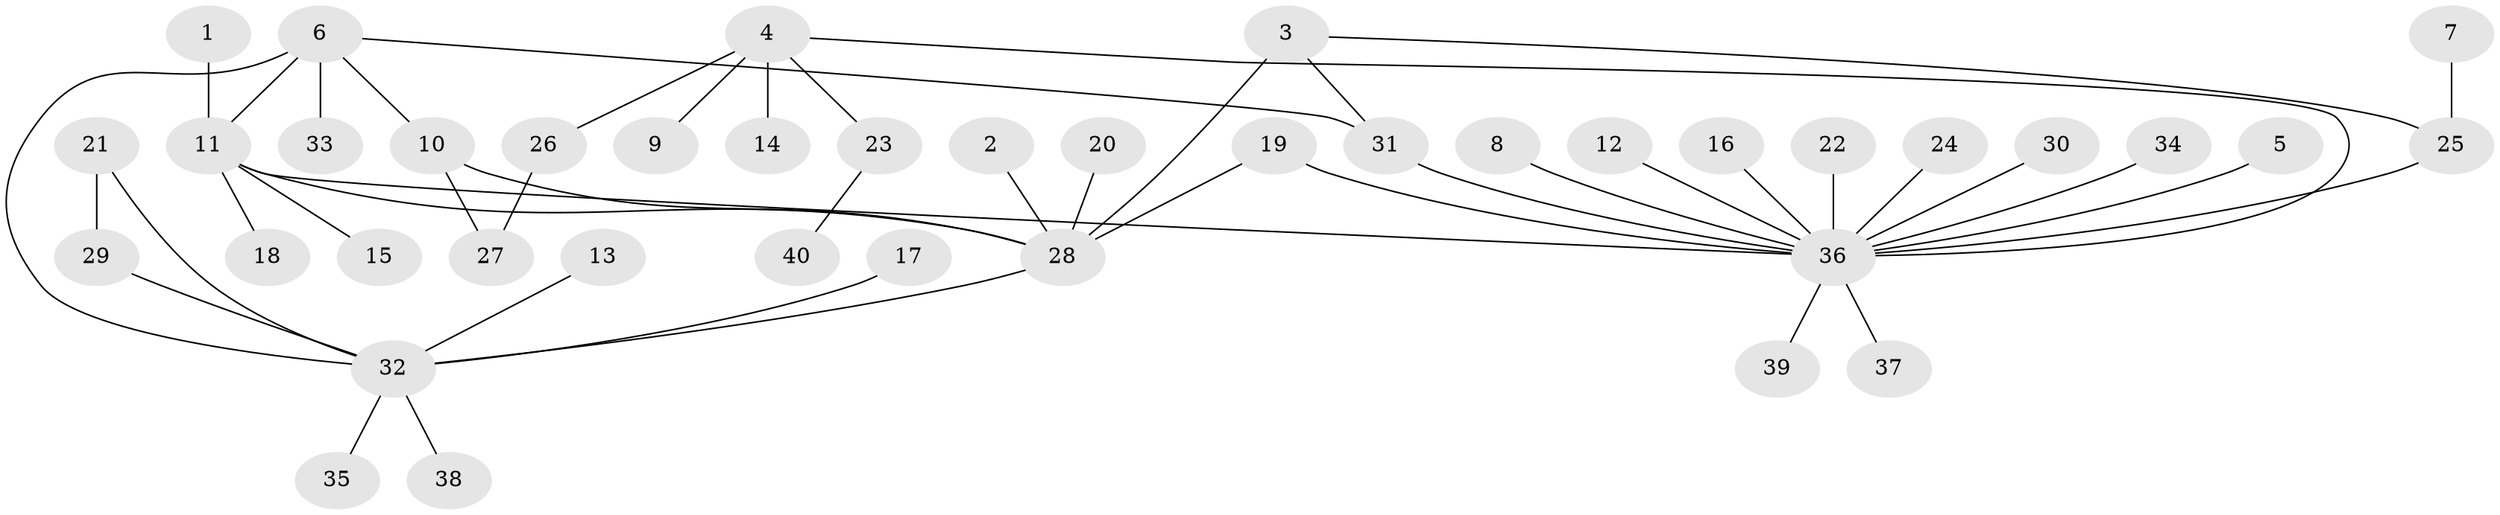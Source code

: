 // original degree distribution, {9: 0.03571428571428571, 6: 0.03571428571428571, 16: 0.017857142857142856, 2: 0.26785714285714285, 4: 0.03571428571428571, 1: 0.5357142857142857, 3: 0.05357142857142857, 5: 0.017857142857142856}
// Generated by graph-tools (version 1.1) at 2025/36/03/04/25 23:36:40]
// undirected, 40 vertices, 47 edges
graph export_dot {
  node [color=gray90,style=filled];
  1;
  2;
  3;
  4;
  5;
  6;
  7;
  8;
  9;
  10;
  11;
  12;
  13;
  14;
  15;
  16;
  17;
  18;
  19;
  20;
  21;
  22;
  23;
  24;
  25;
  26;
  27;
  28;
  29;
  30;
  31;
  32;
  33;
  34;
  35;
  36;
  37;
  38;
  39;
  40;
  1 -- 11 [weight=1.0];
  2 -- 28 [weight=1.0];
  3 -- 25 [weight=1.0];
  3 -- 28 [weight=2.0];
  3 -- 31 [weight=1.0];
  4 -- 9 [weight=1.0];
  4 -- 14 [weight=1.0];
  4 -- 23 [weight=1.0];
  4 -- 26 [weight=1.0];
  4 -- 36 [weight=1.0];
  5 -- 36 [weight=1.0];
  6 -- 10 [weight=1.0];
  6 -- 11 [weight=1.0];
  6 -- 31 [weight=1.0];
  6 -- 32 [weight=1.0];
  6 -- 33 [weight=1.0];
  7 -- 25 [weight=1.0];
  8 -- 36 [weight=1.0];
  10 -- 27 [weight=1.0];
  10 -- 28 [weight=1.0];
  11 -- 15 [weight=1.0];
  11 -- 18 [weight=1.0];
  11 -- 28 [weight=1.0];
  11 -- 36 [weight=1.0];
  12 -- 36 [weight=1.0];
  13 -- 32 [weight=1.0];
  16 -- 36 [weight=1.0];
  17 -- 32 [weight=1.0];
  19 -- 28 [weight=1.0];
  19 -- 36 [weight=1.0];
  20 -- 28 [weight=1.0];
  21 -- 29 [weight=1.0];
  21 -- 32 [weight=1.0];
  22 -- 36 [weight=1.0];
  23 -- 40 [weight=1.0];
  24 -- 36 [weight=1.0];
  25 -- 36 [weight=1.0];
  26 -- 27 [weight=1.0];
  28 -- 32 [weight=1.0];
  29 -- 32 [weight=1.0];
  30 -- 36 [weight=1.0];
  31 -- 36 [weight=1.0];
  32 -- 35 [weight=1.0];
  32 -- 38 [weight=1.0];
  34 -- 36 [weight=1.0];
  36 -- 37 [weight=1.0];
  36 -- 39 [weight=1.0];
}
